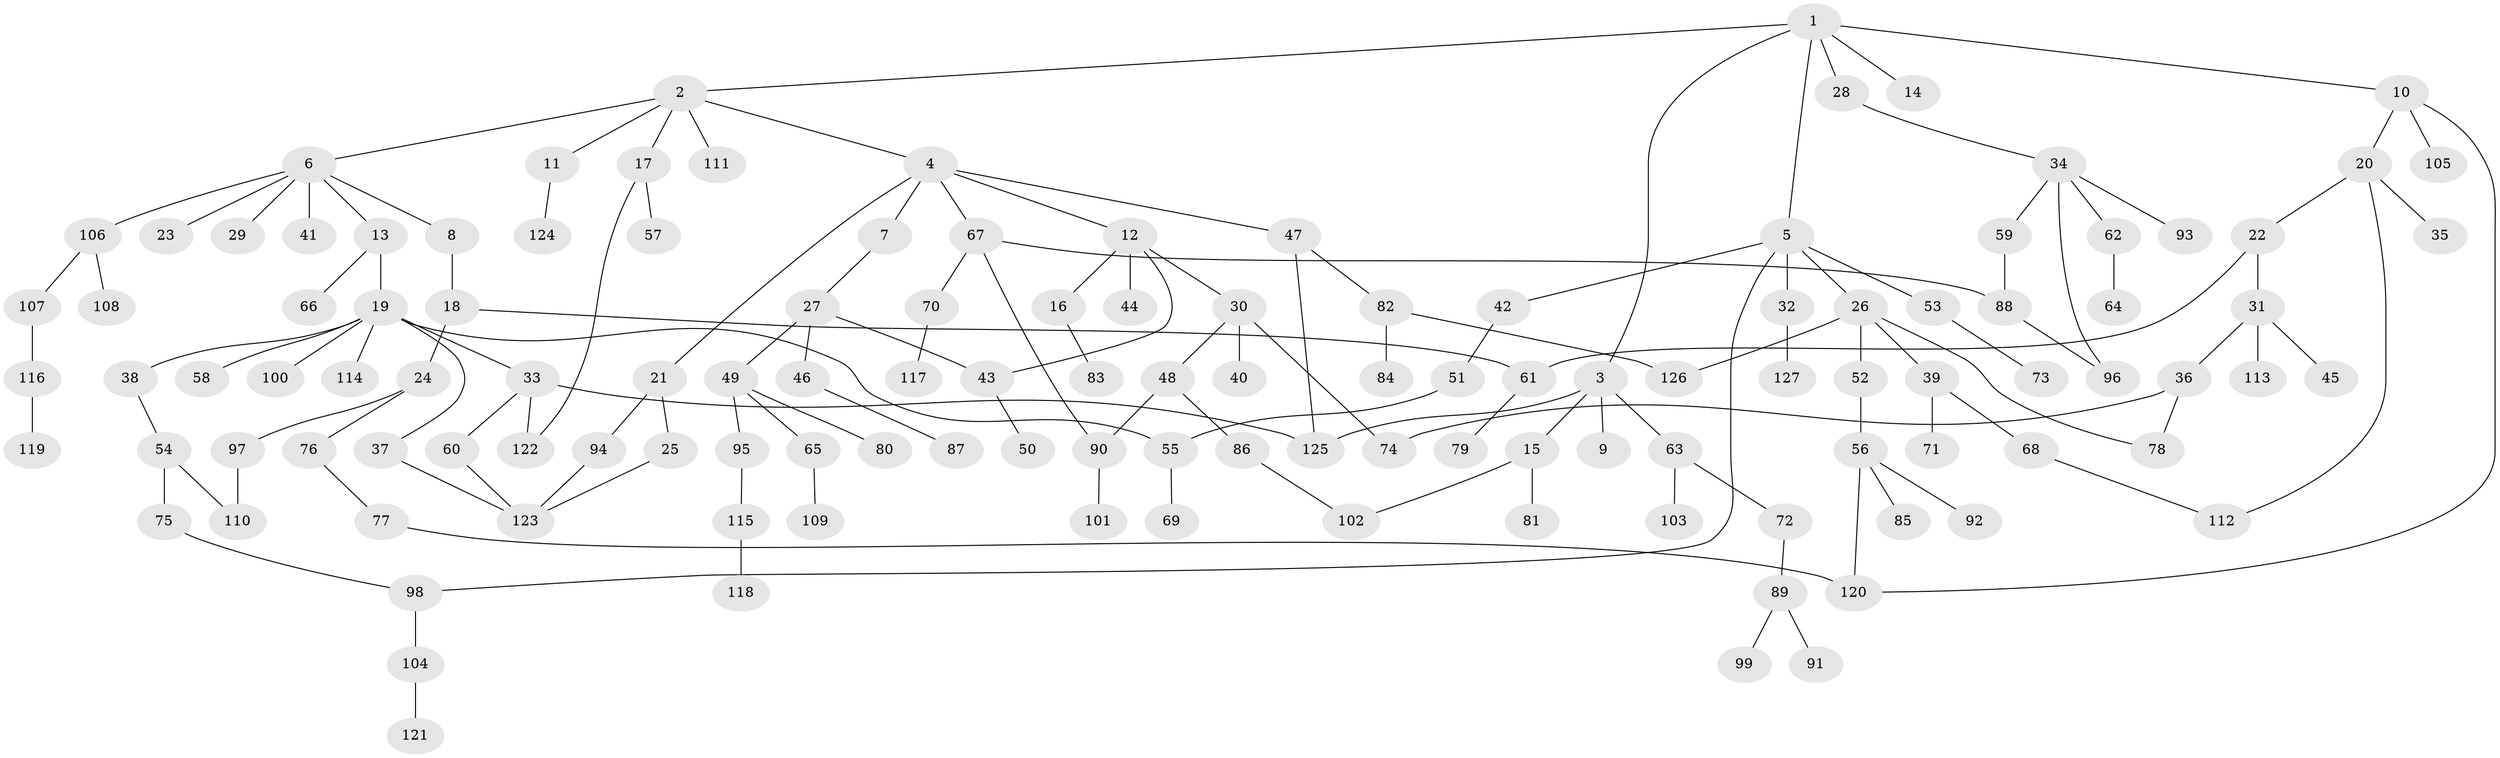 // coarse degree distribution, {6: 0.045454545454545456, 10: 0.011363636363636364, 7: 0.011363636363636364, 2: 0.2727272727272727, 1: 0.3977272727272727, 5: 0.056818181818181816, 3: 0.125, 8: 0.011363636363636364, 4: 0.06818181818181818}
// Generated by graph-tools (version 1.1) at 2025/17/03/04/25 18:17:14]
// undirected, 127 vertices, 147 edges
graph export_dot {
graph [start="1"]
  node [color=gray90,style=filled];
  1;
  2;
  3;
  4;
  5;
  6;
  7;
  8;
  9;
  10;
  11;
  12;
  13;
  14;
  15;
  16;
  17;
  18;
  19;
  20;
  21;
  22;
  23;
  24;
  25;
  26;
  27;
  28;
  29;
  30;
  31;
  32;
  33;
  34;
  35;
  36;
  37;
  38;
  39;
  40;
  41;
  42;
  43;
  44;
  45;
  46;
  47;
  48;
  49;
  50;
  51;
  52;
  53;
  54;
  55;
  56;
  57;
  58;
  59;
  60;
  61;
  62;
  63;
  64;
  65;
  66;
  67;
  68;
  69;
  70;
  71;
  72;
  73;
  74;
  75;
  76;
  77;
  78;
  79;
  80;
  81;
  82;
  83;
  84;
  85;
  86;
  87;
  88;
  89;
  90;
  91;
  92;
  93;
  94;
  95;
  96;
  97;
  98;
  99;
  100;
  101;
  102;
  103;
  104;
  105;
  106;
  107;
  108;
  109;
  110;
  111;
  112;
  113;
  114;
  115;
  116;
  117;
  118;
  119;
  120;
  121;
  122;
  123;
  124;
  125;
  126;
  127;
  1 -- 2;
  1 -- 3;
  1 -- 5;
  1 -- 10;
  1 -- 14;
  1 -- 28;
  2 -- 4;
  2 -- 6;
  2 -- 11;
  2 -- 17;
  2 -- 111;
  3 -- 9;
  3 -- 15;
  3 -- 63;
  3 -- 125;
  4 -- 7;
  4 -- 12;
  4 -- 21;
  4 -- 47;
  4 -- 67;
  5 -- 26;
  5 -- 32;
  5 -- 42;
  5 -- 53;
  5 -- 98;
  6 -- 8;
  6 -- 13;
  6 -- 23;
  6 -- 29;
  6 -- 41;
  6 -- 106;
  7 -- 27;
  8 -- 18;
  10 -- 20;
  10 -- 105;
  10 -- 120;
  11 -- 124;
  12 -- 16;
  12 -- 30;
  12 -- 44;
  12 -- 43;
  13 -- 19;
  13 -- 66;
  15 -- 81;
  15 -- 102;
  16 -- 83;
  17 -- 57;
  17 -- 122;
  18 -- 24;
  18 -- 61;
  19 -- 33;
  19 -- 37;
  19 -- 38;
  19 -- 55;
  19 -- 58;
  19 -- 100;
  19 -- 114;
  20 -- 22;
  20 -- 35;
  20 -- 112;
  21 -- 25;
  21 -- 94;
  22 -- 31;
  22 -- 61;
  24 -- 76;
  24 -- 97;
  25 -- 123;
  26 -- 39;
  26 -- 52;
  26 -- 126;
  26 -- 78;
  27 -- 43;
  27 -- 46;
  27 -- 49;
  28 -- 34;
  30 -- 40;
  30 -- 48;
  30 -- 74;
  31 -- 36;
  31 -- 45;
  31 -- 113;
  32 -- 127;
  33 -- 60;
  33 -- 125;
  33 -- 122;
  34 -- 59;
  34 -- 62;
  34 -- 93;
  34 -- 96;
  36 -- 78;
  36 -- 74;
  37 -- 123;
  38 -- 54;
  39 -- 68;
  39 -- 71;
  42 -- 51;
  43 -- 50;
  46 -- 87;
  47 -- 82;
  47 -- 125;
  48 -- 86;
  48 -- 90;
  49 -- 65;
  49 -- 80;
  49 -- 95;
  51 -- 55;
  52 -- 56;
  53 -- 73;
  54 -- 75;
  54 -- 110;
  55 -- 69;
  56 -- 85;
  56 -- 92;
  56 -- 120;
  59 -- 88;
  60 -- 123;
  61 -- 79;
  62 -- 64;
  63 -- 72;
  63 -- 103;
  65 -- 109;
  67 -- 70;
  67 -- 88;
  67 -- 90;
  68 -- 112;
  70 -- 117;
  72 -- 89;
  75 -- 98;
  76 -- 77;
  77 -- 120;
  82 -- 84;
  82 -- 126;
  86 -- 102;
  88 -- 96;
  89 -- 91;
  89 -- 99;
  90 -- 101;
  94 -- 123;
  95 -- 115;
  97 -- 110;
  98 -- 104;
  104 -- 121;
  106 -- 107;
  106 -- 108;
  107 -- 116;
  115 -- 118;
  116 -- 119;
}
